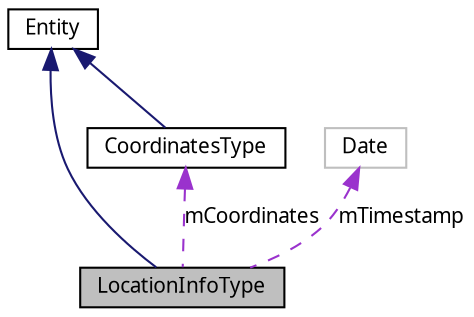 digraph G
{
  bgcolor="transparent";
  edge [fontname="FreeSans.ttf",fontsize="10",labelfontname="FreeSans.ttf",labelfontsize="10"];
  node [fontname="FreeSans.ttf",fontsize="10",shape=record];
  Node1 [label="LocationInfoType",height=0.2,width=0.4,color="black", fillcolor="grey75", style="filled" fontcolor="black"];
  Node2 -> Node1 [dir=back,color="midnightblue",fontsize="10",style="solid",fontname="FreeSans.ttf"];
  Node2 [label="Entity",height=0.2,width=0.4,color="black",URL="$interfacecom_1_1bluevia_1_1android_1_1commons_1_1_entity.html"];
  Node3 -> Node1 [dir=back,color="darkorchid3",fontsize="10",style="dashed",label="mCoordinates",fontname="FreeSans.ttf"];
  Node3 [label="CoordinatesType",height=0.2,width=0.4,color="black",URL="$classcom_1_1bluevia_1_1android_1_1location_1_1data_1_1_coordinates_type.html"];
  Node2 -> Node3 [dir=back,color="midnightblue",fontsize="10",style="solid",fontname="FreeSans.ttf"];
  Node4 -> Node1 [dir=back,color="darkorchid3",fontsize="10",style="dashed",label="mTimestamp",fontname="FreeSans.ttf"];
  Node4 [label="Date",height=0.2,width=0.4,color="grey75"];
}
